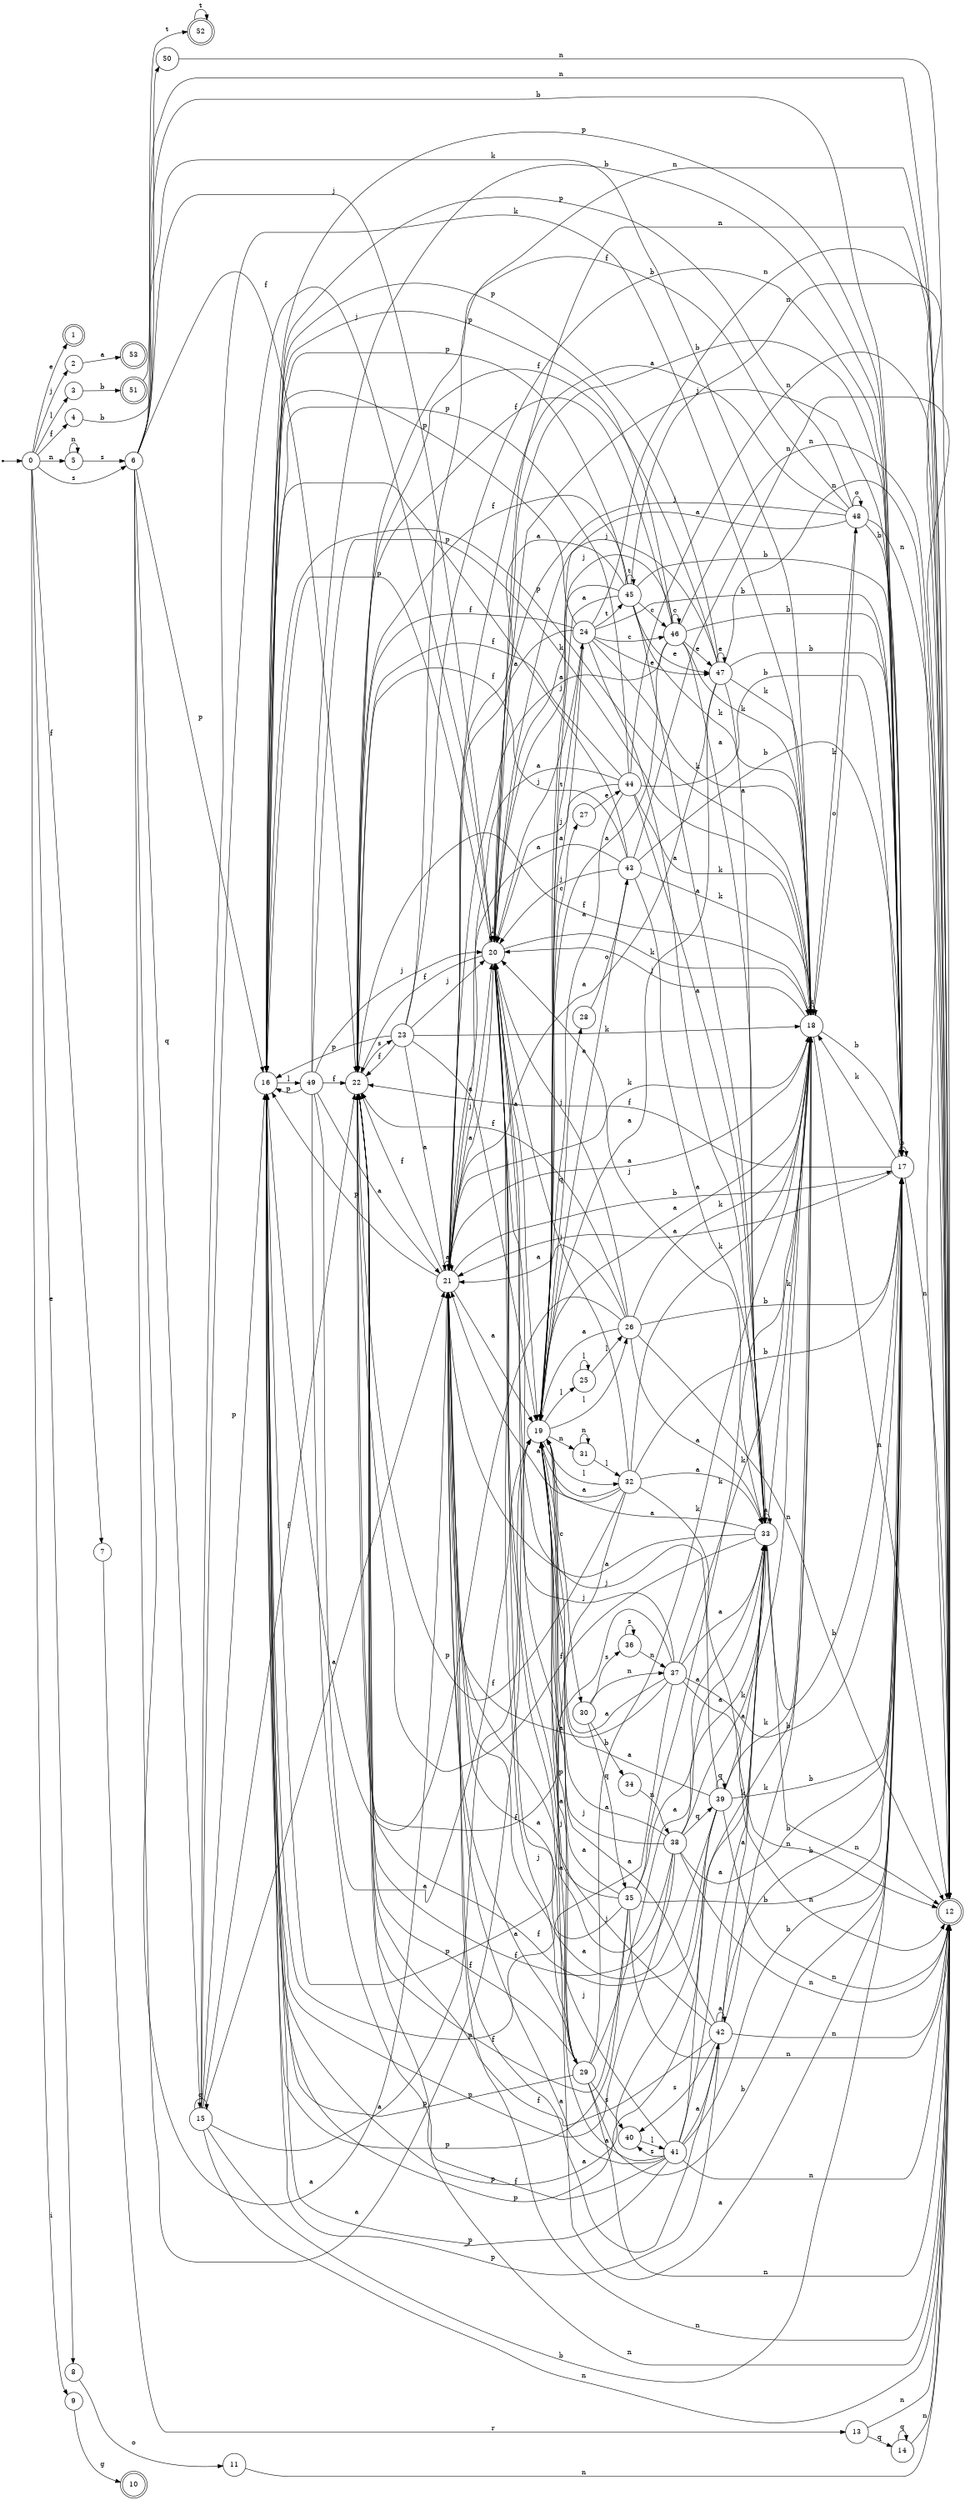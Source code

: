 digraph finite_state_machine {
rankdir=LR;
size="20,20";
node [shape = point]; "dummy0"
node [shape = circle]; "0";
"dummy0" -> "0";
node [shape = doublecircle]; "1";node [shape = circle]; "2";
node [shape = circle]; "3";
node [shape = circle]; "4";
node [shape = circle]; "5";
node [shape = circle]; "6";
node [shape = circle]; "7";
node [shape = circle]; "8";
node [shape = circle]; "9";
node [shape = doublecircle]; "10";node [shape = circle]; "11";
node [shape = doublecircle]; "12";node [shape = circle]; "13";
node [shape = circle]; "14";
node [shape = circle]; "15";
node [shape = circle]; "16";
node [shape = circle]; "17";
node [shape = circle]; "18";
node [shape = circle]; "19";
node [shape = circle]; "20";
node [shape = circle]; "21";
node [shape = circle]; "22";
node [shape = circle]; "23";
node [shape = circle]; "24";
node [shape = circle]; "25";
node [shape = circle]; "26";
node [shape = circle]; "27";
node [shape = circle]; "28";
node [shape = circle]; "29";
node [shape = circle]; "30";
node [shape = circle]; "31";
node [shape = circle]; "32";
node [shape = circle]; "33";
node [shape = circle]; "34";
node [shape = circle]; "35";
node [shape = circle]; "36";
node [shape = circle]; "37";
node [shape = circle]; "38";
node [shape = circle]; "39";
node [shape = circle]; "40";
node [shape = circle]; "41";
node [shape = circle]; "42";
node [shape = circle]; "43";
node [shape = circle]; "44";
node [shape = circle]; "45";
node [shape = circle]; "46";
node [shape = circle]; "47";
node [shape = circle]; "48";
node [shape = circle]; "49";
node [shape = circle]; "50";
node [shape = doublecircle]; "51";node [shape = doublecircle]; "52";node [shape = doublecircle]; "53";"0" -> "8" [label = "e"];
 "0" -> "1" [label = "e"];
 "0" -> "2" [label = "j"];
 "0" -> "3" [label = "l"];
 "0" -> "4" [label = "f"];
 "0" -> "7" [label = "f"];
 "0" -> "5" [label = "n"];
 "0" -> "6" [label = "s"];
 "0" -> "9" [label = "i"];
 "9" -> "10" [label = "g"];
 "8" -> "11" [label = "o"];
 "11" -> "12" [label = "n"];
 "7" -> "13" [label = "r"];
 "13" -> "14" [label = "q"];
 "13" -> "12" [label = "n"];
 "14" -> "14" [label = "q"];
 "14" -> "12" [label = "n"];
 "6" -> "15" [label = "q"];
 "6" -> "16" [label = "p"];
 "6" -> "17" [label = "b"];
 "6" -> "18" [label = "k"];
 "6" -> "19" [label = "a"];
 "6" -> "21" [label = "a"];
 "6" -> "20" [label = "j"];
 "6" -> "22" [label = "f"];
 "6" -> "12" [label = "n"];
 "22" -> "23" [label = "s"];
 "23" -> "22" [label = "f"];
 "23" -> "16" [label = "p"];
 "23" -> "17" [label = "b"];
 "23" -> "18" [label = "k"];
 "23" -> "19" [label = "a"];
 "23" -> "21" [label = "a"];
 "23" -> "20" [label = "j"];
 "23" -> "12" [label = "n"];
 "21" -> "19" [label = "a"];
 "21" -> "21" [label = "a"];
 "21" -> "16" [label = "p"];
 "21" -> "17" [label = "b"];
 "21" -> "18" [label = "k"];
 "21" -> "20" [label = "j"];
 "21" -> "22" [label = "f"];
 "21" -> "12" [label = "n"];
 "20" -> "20" [label = "j"];
 "20" -> "16" [label = "p"];
 "20" -> "17" [label = "b"];
 "20" -> "18" [label = "k"];
 "20" -> "19" [label = "a"];
 "20" -> "21" [label = "a"];
 "20" -> "22" [label = "f"];
 "20" -> "12" [label = "n"];
 "19" -> "24" [label = "t"];
 "19" -> "32" [label = "l"];
 "19" -> "25" [label = "l"];
 "19" -> "26" [label = "l"];
 "19" -> "27" [label = "c"];
 "19" -> "30" [label = "c"];
 "19" -> "28" [label = "q"];
 "19" -> "29" [label = "p"];
 "19" -> "31" [label = "n"];
 "32" -> "33" [label = "a"];
 "32" -> "19" [label = "a"];
 "32" -> "21" [label = "a"];
 "32" -> "16" [label = "p"];
 "32" -> "17" [label = "b"];
 "32" -> "18" [label = "k"];
 "32" -> "20" [label = "j"];
 "32" -> "22" [label = "f"];
 "32" -> "12" [label = "n"];
 "33" -> "33" [label = "a"];
 "33" -> "19" [label = "a"];
 "33" -> "21" [label = "a"];
 "33" -> "16" [label = "p"];
 "33" -> "17" [label = "b"];
 "33" -> "18" [label = "k"];
 "33" -> "20" [label = "j"];
 "33" -> "22" [label = "f"];
 "33" -> "12" [label = "n"];
 "31" -> "31" [label = "n"];
 "31" -> "32" [label = "l"];
 "30" -> "34" [label = "b"];
 "30" -> "35" [label = "q"];
 "30" -> "36" [label = "s"];
 "30" -> "37" [label = "n"];
 "37" -> "33" [label = "a"];
 "37" -> "19" [label = "a"];
 "37" -> "21" [label = "a"];
 "37" -> "16" [label = "p"];
 "37" -> "17" [label = "b"];
 "37" -> "18" [label = "k"];
 "37" -> "20" [label = "j"];
 "37" -> "22" [label = "f"];
 "37" -> "12" [label = "n"];
 "36" -> "36" [label = "s"];
 "36" -> "37" [label = "n"];
 "35" -> "33" [label = "a"];
 "35" -> "19" [label = "a"];
 "35" -> "21" [label = "a"];
 "35" -> "16" [label = "p"];
 "35" -> "17" [label = "b"];
 "35" -> "18" [label = "k"];
 "35" -> "20" [label = "j"];
 "35" -> "22" [label = "f"];
 "35" -> "12" [label = "n"];
 "34" -> "38" [label = "n"];
 "38" -> "39" [label = "q"];
 "38" -> "33" [label = "a"];
 "38" -> "19" [label = "a"];
 "38" -> "21" [label = "a"];
 "38" -> "16" [label = "p"];
 "38" -> "17" [label = "b"];
 "38" -> "18" [label = "k"];
 "38" -> "20" [label = "j"];
 "38" -> "22" [label = "f"];
 "38" -> "12" [label = "n"];
 "39" -> "39" [label = "q"];
 "39" -> "33" [label = "a"];
 "39" -> "19" [label = "a"];
 "39" -> "21" [label = "a"];
 "39" -> "16" [label = "p"];
 "39" -> "17" [label = "b"];
 "39" -> "18" [label = "k"];
 "39" -> "20" [label = "j"];
 "39" -> "22" [label = "f"];
 "39" -> "12" [label = "n"];
 "29" -> "40" [label = "s"];
 "29" -> "33" [label = "a"];
 "29" -> "19" [label = "a"];
 "29" -> "21" [label = "a"];
 "29" -> "16" [label = "p"];
 "29" -> "17" [label = "b"];
 "29" -> "18" [label = "k"];
 "29" -> "20" [label = "j"];
 "29" -> "22" [label = "f"];
 "29" -> "12" [label = "n"];
 "40" -> "41" [label = "l"];
 "41" -> "40" [label = "s"];
 "41" -> "33" [label = "a"];
 "41" -> "42" [label = "a"];
 "41" -> "19" [label = "a"];
 "41" -> "21" [label = "a"];
 "41" -> "16" [label = "p"];
 "41" -> "17" [label = "b"];
 "41" -> "18" [label = "k"];
 "41" -> "20" [label = "j"];
 "41" -> "22" [label = "f"];
 "41" -> "12" [label = "n"];
 "42" -> "33" [label = "a"];
 "42" -> "42" [label = "a"];
 "42" -> "19" [label = "a"];
 "42" -> "21" [label = "a"];
 "42" -> "40" [label = "s"];
 "42" -> "16" [label = "p"];
 "42" -> "17" [label = "b"];
 "42" -> "18" [label = "k"];
 "42" -> "20" [label = "j"];
 "42" -> "22" [label = "f"];
 "42" -> "12" [label = "n"];
 "28" -> "43" [label = "o"];
 "43" -> "33" [label = "a"];
 "43" -> "19" [label = "a"];
 "43" -> "21" [label = "a"];
 "43" -> "16" [label = "p"];
 "43" -> "17" [label = "b"];
 "43" -> "18" [label = "k"];
 "43" -> "20" [label = "j"];
 "43" -> "22" [label = "f"];
 "43" -> "12" [label = "n"];
 "27" -> "44" [label = "e"];
 "44" -> "33" [label = "a"];
 "44" -> "19" [label = "a"];
 "44" -> "21" [label = "a"];
 "44" -> "16" [label = "p"];
 "44" -> "17" [label = "b"];
 "44" -> "18" [label = "k"];
 "44" -> "20" [label = "j"];
 "44" -> "22" [label = "f"];
 "44" -> "12" [label = "n"];
 "26" -> "33" [label = "a"];
 "26" -> "19" [label = "a"];
 "26" -> "21" [label = "a"];
 "26" -> "16" [label = "p"];
 "26" -> "17" [label = "b"];
 "26" -> "18" [label = "k"];
 "26" -> "20" [label = "j"];
 "26" -> "22" [label = "f"];
 "26" -> "12" [label = "n"];
 "25" -> "25" [label = "l"];
 "25" -> "26" [label = "l"];
 "24" -> "45" [label = "t"];
 "24" -> "46" [label = "c"];
 "24" -> "47" [label = "e"];
 "24" -> "33" [label = "a"];
 "24" -> "19" [label = "a"];
 "24" -> "21" [label = "a"];
 "24" -> "16" [label = "p"];
 "24" -> "17" [label = "b"];
 "24" -> "18" [label = "k"];
 "24" -> "20" [label = "j"];
 "24" -> "22" [label = "f"];
 "24" -> "12" [label = "n"];
 "47" -> "47" [label = "e"];
 "47" -> "33" [label = "a"];
 "47" -> "19" [label = "a"];
 "47" -> "21" [label = "a"];
 "47" -> "16" [label = "p"];
 "47" -> "17" [label = "b"];
 "47" -> "18" [label = "k"];
 "47" -> "20" [label = "j"];
 "47" -> "22" [label = "f"];
 "47" -> "12" [label = "n"];
 "46" -> "46" [label = "c"];
 "46" -> "47" [label = "e"];
 "46" -> "33" [label = "a"];
 "46" -> "19" [label = "a"];
 "46" -> "21" [label = "a"];
 "46" -> "16" [label = "p"];
 "46" -> "17" [label = "b"];
 "46" -> "18" [label = "k"];
 "46" -> "20" [label = "j"];
 "46" -> "22" [label = "f"];
 "46" -> "12" [label = "n"];
 "45" -> "45" [label = "t"];
 "45" -> "46" [label = "c"];
 "45" -> "47" [label = "e"];
 "45" -> "33" [label = "a"];
 "45" -> "19" [label = "a"];
 "45" -> "21" [label = "a"];
 "45" -> "16" [label = "p"];
 "45" -> "17" [label = "b"];
 "45" -> "18" [label = "k"];
 "45" -> "20" [label = "j"];
 "45" -> "22" [label = "f"];
 "45" -> "12" [label = "n"];
 "18" -> "18" [label = "k"];
 "18" -> "48" [label = "o"];
 "18" -> "16" [label = "p"];
 "18" -> "17" [label = "b"];
 "18" -> "19" [label = "a"];
 "18" -> "21" [label = "a"];
 "18" -> "20" [label = "j"];
 "18" -> "22" [label = "f"];
 "18" -> "12" [label = "n"];
 "48" -> "48" [label = "o"];
 "48" -> "18" [label = "k"];
 "48" -> "16" [label = "p"];
 "48" -> "17" [label = "b"];
 "48" -> "19" [label = "a"];
 "48" -> "21" [label = "a"];
 "48" -> "20" [label = "j"];
 "48" -> "22" [label = "f"];
 "48" -> "12" [label = "n"];
 "17" -> "17" [label = "b"];
 "17" -> "16" [label = "p"];
 "17" -> "18" [label = "k"];
 "17" -> "19" [label = "a"];
 "17" -> "21" [label = "a"];
 "17" -> "20" [label = "j"];
 "17" -> "22" [label = "f"];
 "17" -> "12" [label = "n"];
 "16" -> "49" [label = "l"];
 "49" -> "16" [label = "p"];
 "49" -> "17" [label = "b"];
 "49" -> "18" [label = "k"];
 "49" -> "19" [label = "a"];
 "49" -> "21" [label = "a"];
 "49" -> "20" [label = "j"];
 "49" -> "22" [label = "f"];
 "49" -> "12" [label = "n"];
 "15" -> "15" [label = "q"];
 "15" -> "16" [label = "p"];
 "15" -> "17" [label = "b"];
 "15" -> "18" [label = "k"];
 "15" -> "19" [label = "a"];
 "15" -> "21" [label = "a"];
 "15" -> "20" [label = "j"];
 "15" -> "22" [label = "f"];
 "15" -> "12" [label = "n"];
 "5" -> "5" [label = "n"];
 "5" -> "6" [label = "s"];
 "4" -> "50" [label = "b"];
 "50" -> "12" [label = "n"];
 "3" -> "51" [label = "b"];
 "51" -> "52" [label = "t"];
 "52" -> "52" [label = "t"];
 "2" -> "53" [label = "a"];
 }
